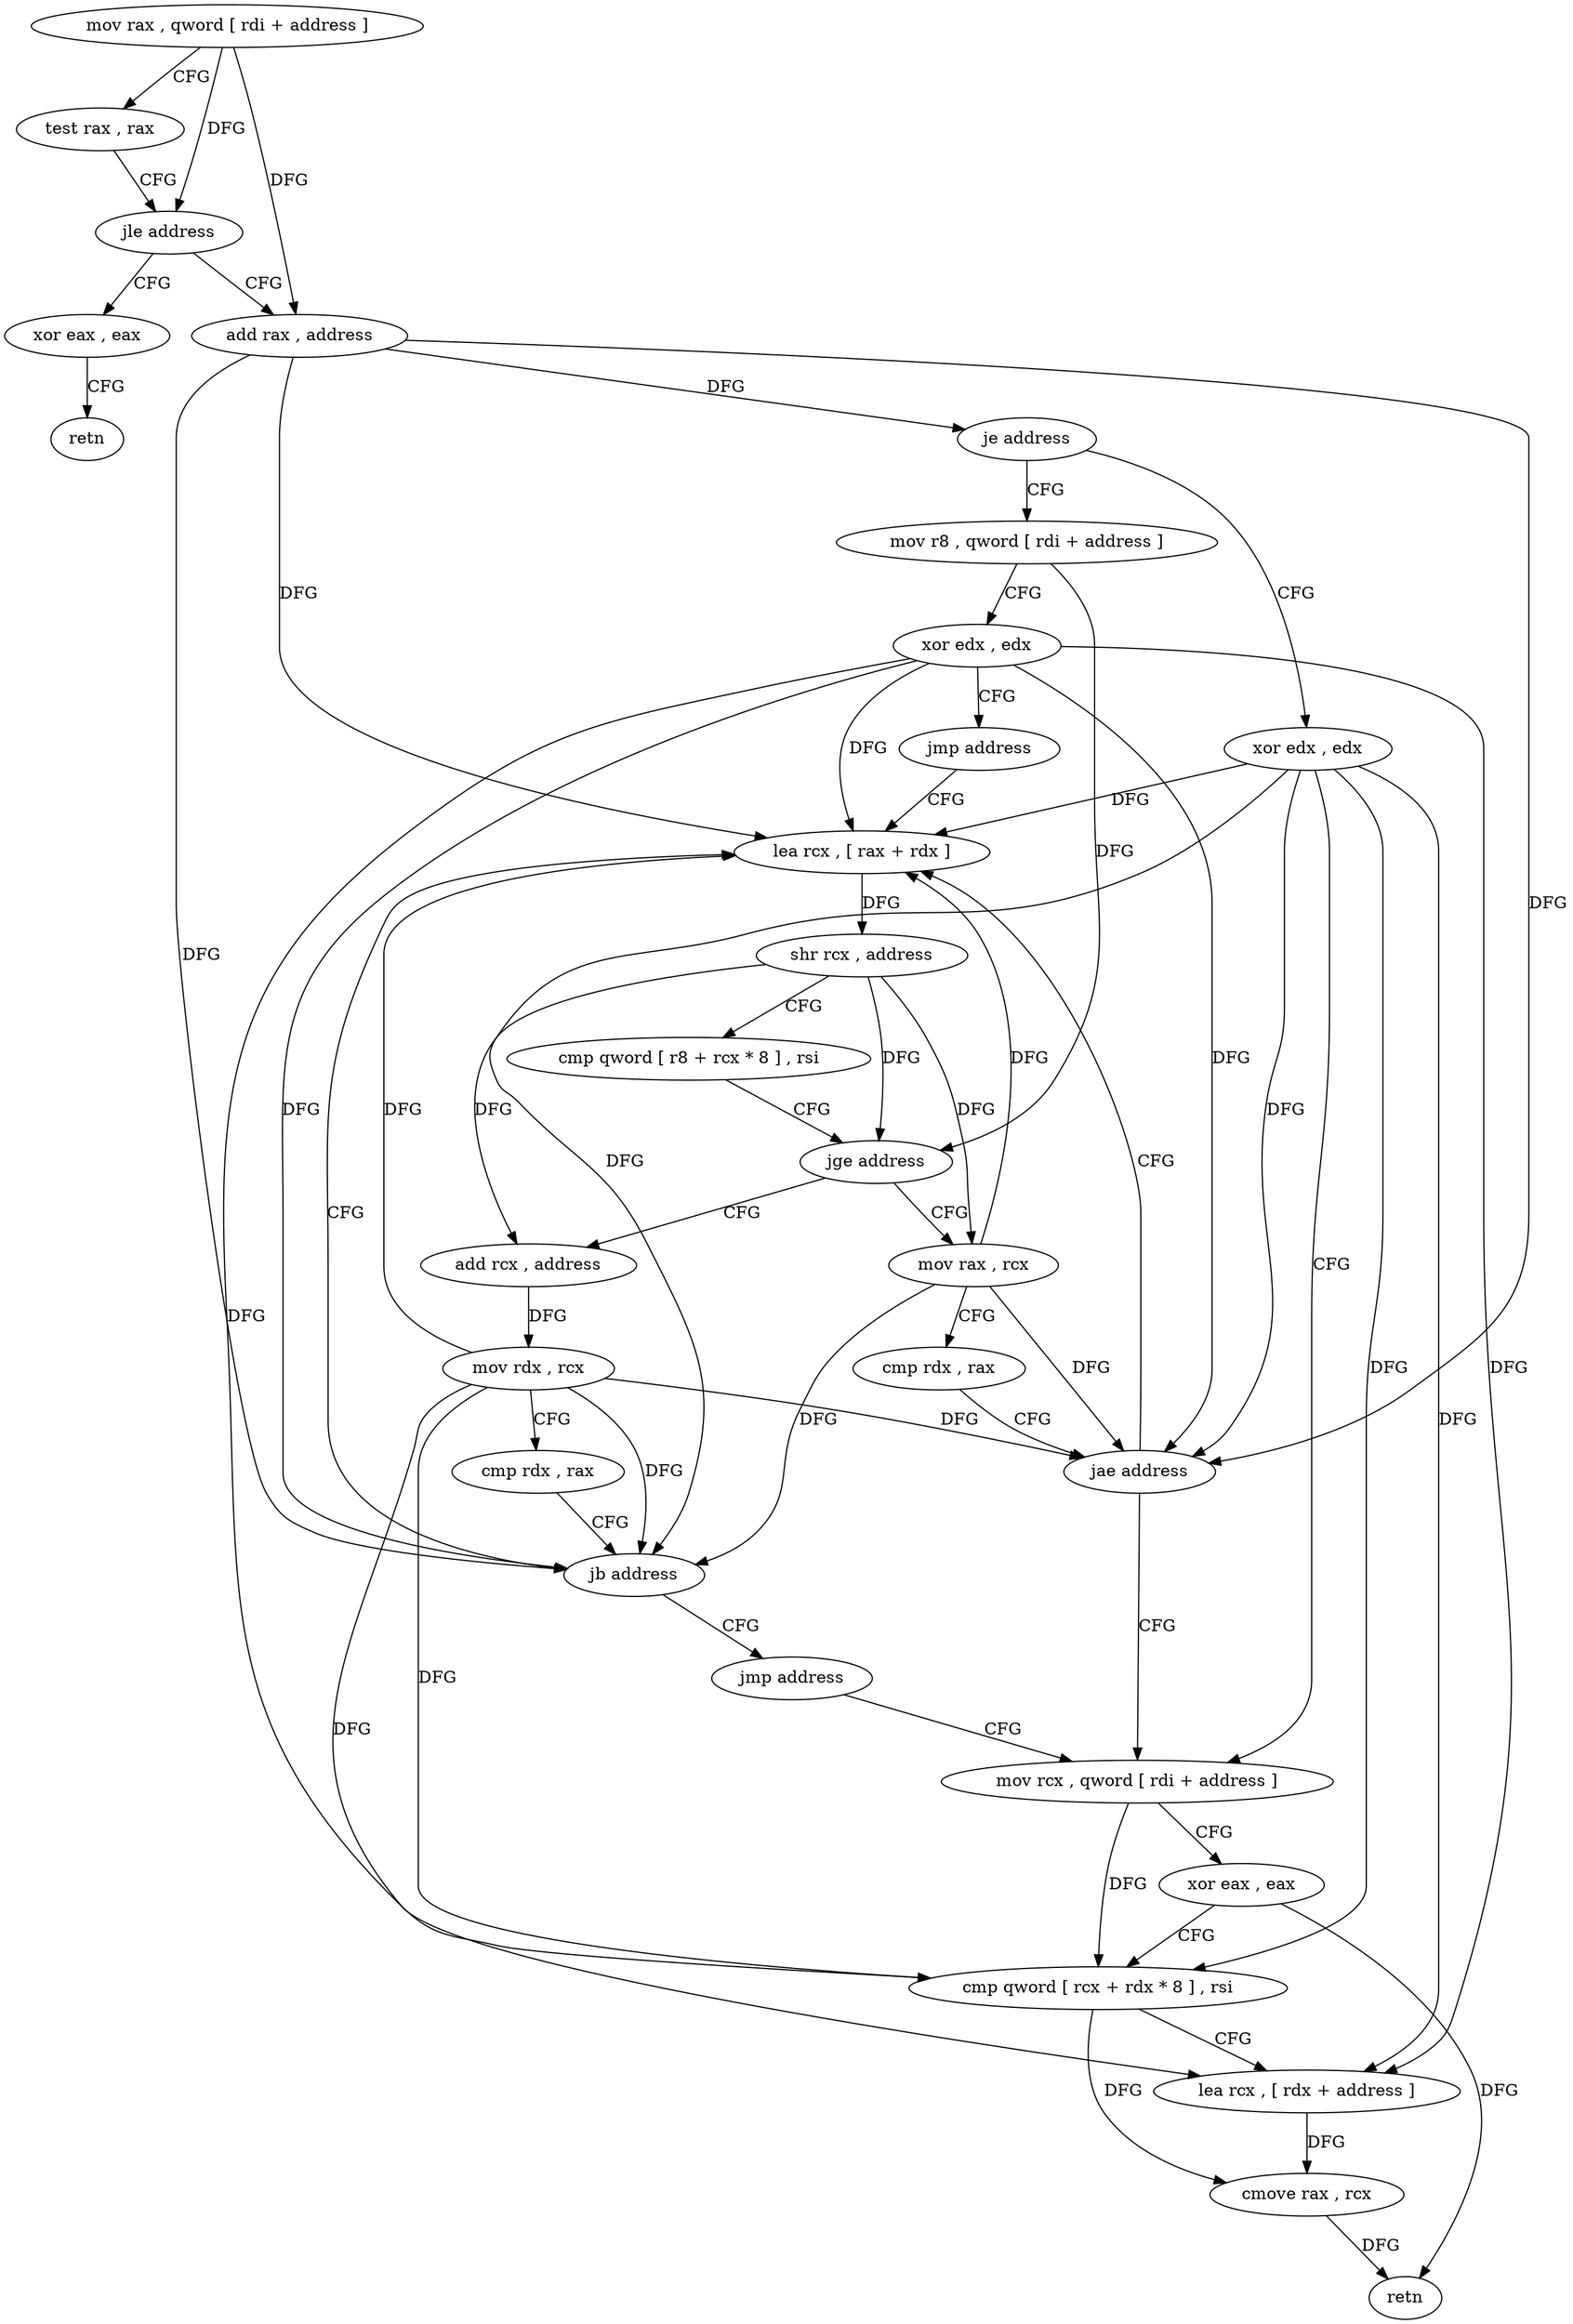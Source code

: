digraph "func" {
"4241584" [label = "mov rax , qword [ rdi + address ]" ]
"4241588" [label = "test rax , rax" ]
"4241591" [label = "jle address" ]
"4241651" [label = "xor eax , eax" ]
"4241593" [label = "add rax , address" ]
"4241653" [label = "retn" ]
"4241597" [label = "je address" ]
"4241654" [label = "xor edx , edx" ]
"4241599" [label = "mov r8 , qword [ rdi + address ]" ]
"4241656" [label = "mov rcx , qword [ rdi + address ]" ]
"4241603" [label = "xor edx , edx" ]
"4241605" [label = "jmp address" ]
"4241624" [label = "lea rcx , [ rax + rdx ]" ]
"4241628" [label = "shr rcx , address" ]
"4241631" [label = "cmp qword [ r8 + rcx * 8 ] , rsi" ]
"4241635" [label = "jge address" ]
"4241616" [label = "mov rax , rcx" ]
"4241637" [label = "add rcx , address" ]
"4241619" [label = "cmp rdx , rax" ]
"4241622" [label = "jae address" ]
"4241641" [label = "mov rdx , rcx" ]
"4241644" [label = "cmp rdx , rax" ]
"4241647" [label = "jb address" ]
"4241649" [label = "jmp address" ]
"4241660" [label = "xor eax , eax" ]
"4241662" [label = "cmp qword [ rcx + rdx * 8 ] , rsi" ]
"4241666" [label = "lea rcx , [ rdx + address ]" ]
"4241670" [label = "cmove rax , rcx" ]
"4241674" [label = "retn" ]
"4241584" -> "4241588" [ label = "CFG" ]
"4241584" -> "4241591" [ label = "DFG" ]
"4241584" -> "4241593" [ label = "DFG" ]
"4241588" -> "4241591" [ label = "CFG" ]
"4241591" -> "4241651" [ label = "CFG" ]
"4241591" -> "4241593" [ label = "CFG" ]
"4241651" -> "4241653" [ label = "CFG" ]
"4241593" -> "4241597" [ label = "DFG" ]
"4241593" -> "4241624" [ label = "DFG" ]
"4241593" -> "4241622" [ label = "DFG" ]
"4241593" -> "4241647" [ label = "DFG" ]
"4241597" -> "4241654" [ label = "CFG" ]
"4241597" -> "4241599" [ label = "CFG" ]
"4241654" -> "4241656" [ label = "CFG" ]
"4241654" -> "4241662" [ label = "DFG" ]
"4241654" -> "4241666" [ label = "DFG" ]
"4241654" -> "4241624" [ label = "DFG" ]
"4241654" -> "4241622" [ label = "DFG" ]
"4241654" -> "4241647" [ label = "DFG" ]
"4241599" -> "4241603" [ label = "CFG" ]
"4241599" -> "4241635" [ label = "DFG" ]
"4241656" -> "4241660" [ label = "CFG" ]
"4241656" -> "4241662" [ label = "DFG" ]
"4241603" -> "4241605" [ label = "CFG" ]
"4241603" -> "4241662" [ label = "DFG" ]
"4241603" -> "4241666" [ label = "DFG" ]
"4241603" -> "4241624" [ label = "DFG" ]
"4241603" -> "4241622" [ label = "DFG" ]
"4241603" -> "4241647" [ label = "DFG" ]
"4241605" -> "4241624" [ label = "CFG" ]
"4241624" -> "4241628" [ label = "DFG" ]
"4241628" -> "4241631" [ label = "CFG" ]
"4241628" -> "4241635" [ label = "DFG" ]
"4241628" -> "4241616" [ label = "DFG" ]
"4241628" -> "4241637" [ label = "DFG" ]
"4241631" -> "4241635" [ label = "CFG" ]
"4241635" -> "4241616" [ label = "CFG" ]
"4241635" -> "4241637" [ label = "CFG" ]
"4241616" -> "4241619" [ label = "CFG" ]
"4241616" -> "4241624" [ label = "DFG" ]
"4241616" -> "4241622" [ label = "DFG" ]
"4241616" -> "4241647" [ label = "DFG" ]
"4241637" -> "4241641" [ label = "DFG" ]
"4241619" -> "4241622" [ label = "CFG" ]
"4241622" -> "4241656" [ label = "CFG" ]
"4241622" -> "4241624" [ label = "CFG" ]
"4241641" -> "4241644" [ label = "CFG" ]
"4241641" -> "4241666" [ label = "DFG" ]
"4241641" -> "4241624" [ label = "DFG" ]
"4241641" -> "4241662" [ label = "DFG" ]
"4241641" -> "4241622" [ label = "DFG" ]
"4241641" -> "4241647" [ label = "DFG" ]
"4241644" -> "4241647" [ label = "CFG" ]
"4241647" -> "4241624" [ label = "CFG" ]
"4241647" -> "4241649" [ label = "CFG" ]
"4241649" -> "4241656" [ label = "CFG" ]
"4241660" -> "4241662" [ label = "CFG" ]
"4241660" -> "4241674" [ label = "DFG" ]
"4241662" -> "4241666" [ label = "CFG" ]
"4241662" -> "4241670" [ label = "DFG" ]
"4241666" -> "4241670" [ label = "DFG" ]
"4241670" -> "4241674" [ label = "DFG" ]
}
